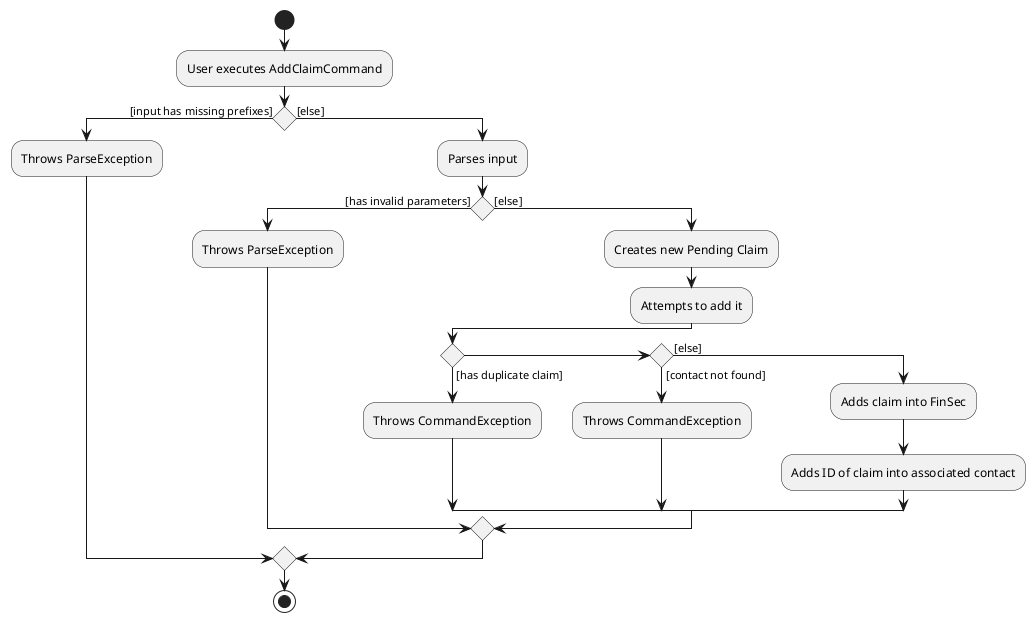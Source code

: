 @startuml
start
:User executes AddClaimCommand;

'Since the beta syntax does not support placing the condition outside the
'diamond we place it as the true branch instead.

if () then ([input has missing prefixes])
    :Throws ParseException;
else ([else])
    :Parses input;
    if () then ([has invalid parameters])
        :Throws ParseException;
    else ([else])
        :Creates new Pending Claim;
        :Attempts to add it;
        if () then ([has duplicate claim])
            :Throws CommandException;
        else if () then ([contact not found])
            :Throws CommandException;
        else ([else])
            :Adds claim into FinSec;
            :Adds ID of claim into associated contact;
        endif
    endif
endif
stop
@enduml